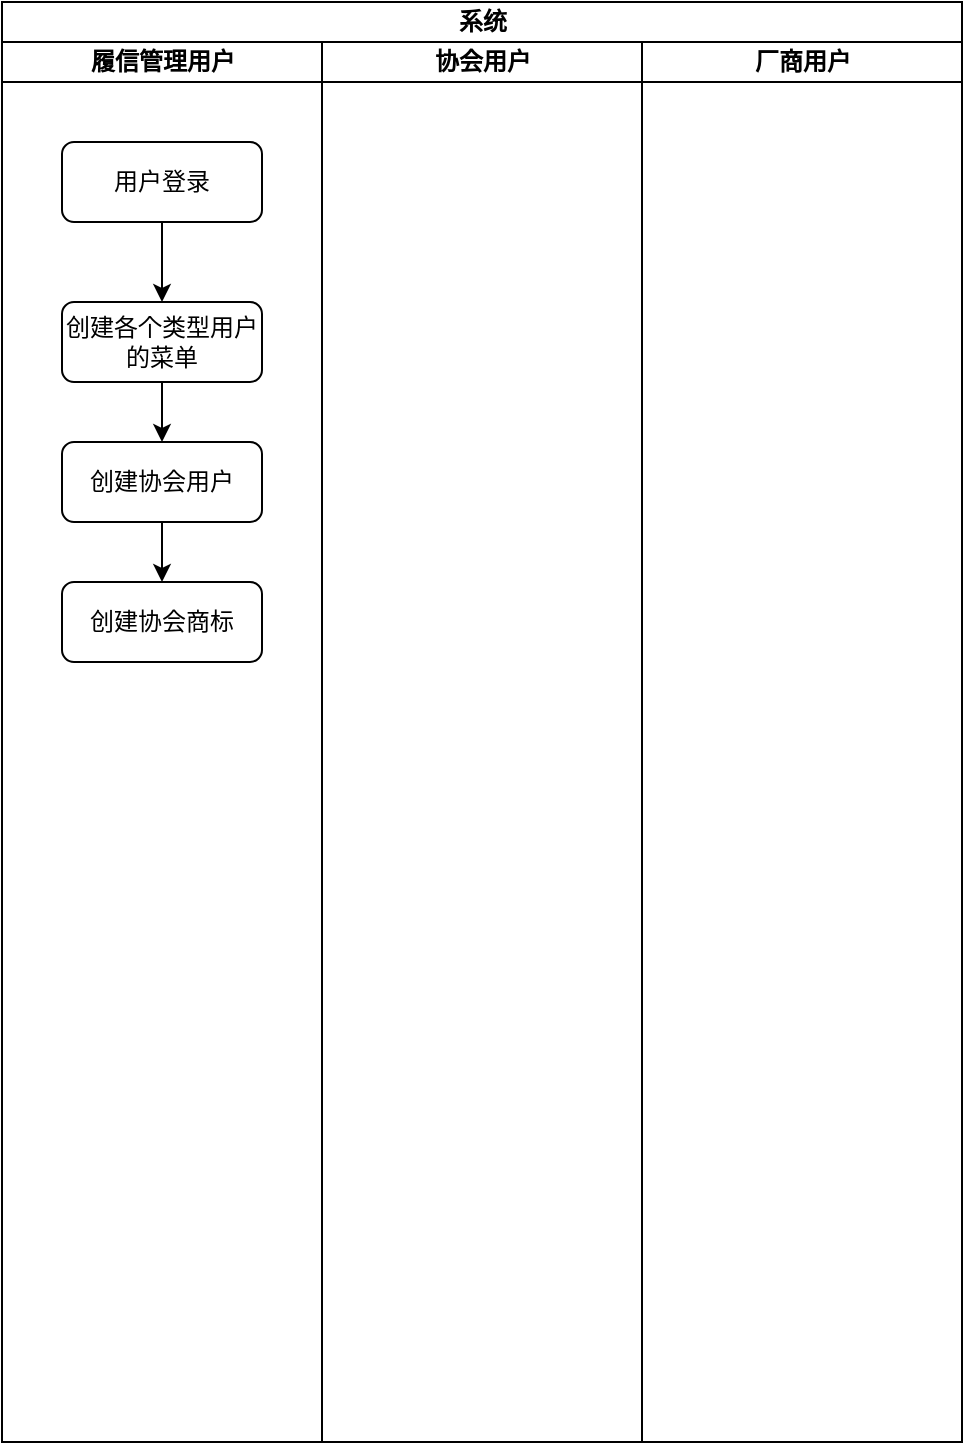 <mxfile>
    <diagram name="第 1 页" id="Sx-POFTGexlg5zIO2r_u">
        <mxGraphModel dx="1386" dy="779" grid="1" gridSize="10" guides="1" tooltips="1" connect="1" arrows="1" fold="1" page="1" pageScale="1" pageWidth="2336" pageHeight="1654" math="0" shadow="0">
            <root>
                <mxCell id="0"/>
                <mxCell id="1" parent="0"/>
                <mxCell id="13" value="系统" style="swimlane;childLayout=stackLayout;resizeParent=1;resizeParentMax=0;startSize=20;html=1;rounded=0;" vertex="1" parent="1">
                    <mxGeometry x="360" y="30" width="480" height="720" as="geometry"/>
                </mxCell>
                <mxCell id="14" value="履信管理用户" style="swimlane;startSize=20;html=1;rounded=0;" vertex="1" parent="13">
                    <mxGeometry y="20" width="160" height="700" as="geometry"/>
                </mxCell>
                <mxCell id="22" value="" style="edgeStyle=none;html=1;fontFamily=Helvetica;fontSize=12;fontColor=rgb(0, 0, 0);startSize=20;" edge="1" parent="14" source="18" target="21">
                    <mxGeometry relative="1" as="geometry"/>
                </mxCell>
                <mxCell id="18" value="用户登录" style="rounded=1;whiteSpace=wrap;html=1;strokeColor=rgb(0, 0, 0);fontFamily=Helvetica;fontSize=12;fontColor=rgb(0, 0, 0);startSize=20;fillColor=rgb(255, 255, 255);" vertex="1" parent="14">
                    <mxGeometry x="30" y="50" width="100" height="40" as="geometry"/>
                </mxCell>
                <mxCell id="25" value="" style="edgeStyle=none;html=1;fontFamily=Helvetica;fontSize=12;fontColor=rgb(0, 0, 0);startSize=20;" edge="1" parent="14" source="21" target="24">
                    <mxGeometry relative="1" as="geometry"/>
                </mxCell>
                <mxCell id="21" value="创建各个类型用户的菜单" style="rounded=1;whiteSpace=wrap;html=1;strokeColor=rgb(0, 0, 0);fontFamily=Helvetica;fontSize=12;fontColor=rgb(0, 0, 0);startSize=20;fillColor=rgb(255, 255, 255);" vertex="1" parent="14">
                    <mxGeometry x="30" y="130" width="100" height="40" as="geometry"/>
                </mxCell>
                <mxCell id="27" value="" style="edgeStyle=none;html=1;fontFamily=Helvetica;fontSize=12;fontColor=rgb(0, 0, 0);startSize=20;" edge="1" parent="14" source="24" target="26">
                    <mxGeometry relative="1" as="geometry"/>
                </mxCell>
                <mxCell id="24" value="创建协会用户" style="rounded=1;whiteSpace=wrap;html=1;strokeColor=rgb(0, 0, 0);fontFamily=Helvetica;fontSize=12;fontColor=rgb(0, 0, 0);startSize=20;fillColor=rgb(255, 255, 255);" vertex="1" parent="14">
                    <mxGeometry x="30" y="200" width="100" height="40" as="geometry"/>
                </mxCell>
                <mxCell id="26" value="创建协会商标" style="rounded=1;whiteSpace=wrap;html=1;strokeColor=rgb(0, 0, 0);fontFamily=Helvetica;fontSize=12;fontColor=rgb(0, 0, 0);startSize=20;fillColor=rgb(255, 255, 255);" vertex="1" parent="14">
                    <mxGeometry x="30" y="270" width="100" height="40" as="geometry"/>
                </mxCell>
                <mxCell id="15" value="协会用户" style="swimlane;startSize=20;html=1;rounded=0;" vertex="1" parent="13">
                    <mxGeometry x="160" y="20" width="160" height="700" as="geometry"/>
                </mxCell>
                <mxCell id="16" value="厂商用户" style="swimlane;startSize=20;html=1;rounded=0;" vertex="1" parent="13">
                    <mxGeometry x="320" y="20" width="160" height="700" as="geometry"/>
                </mxCell>
            </root>
        </mxGraphModel>
    </diagram>
</mxfile>